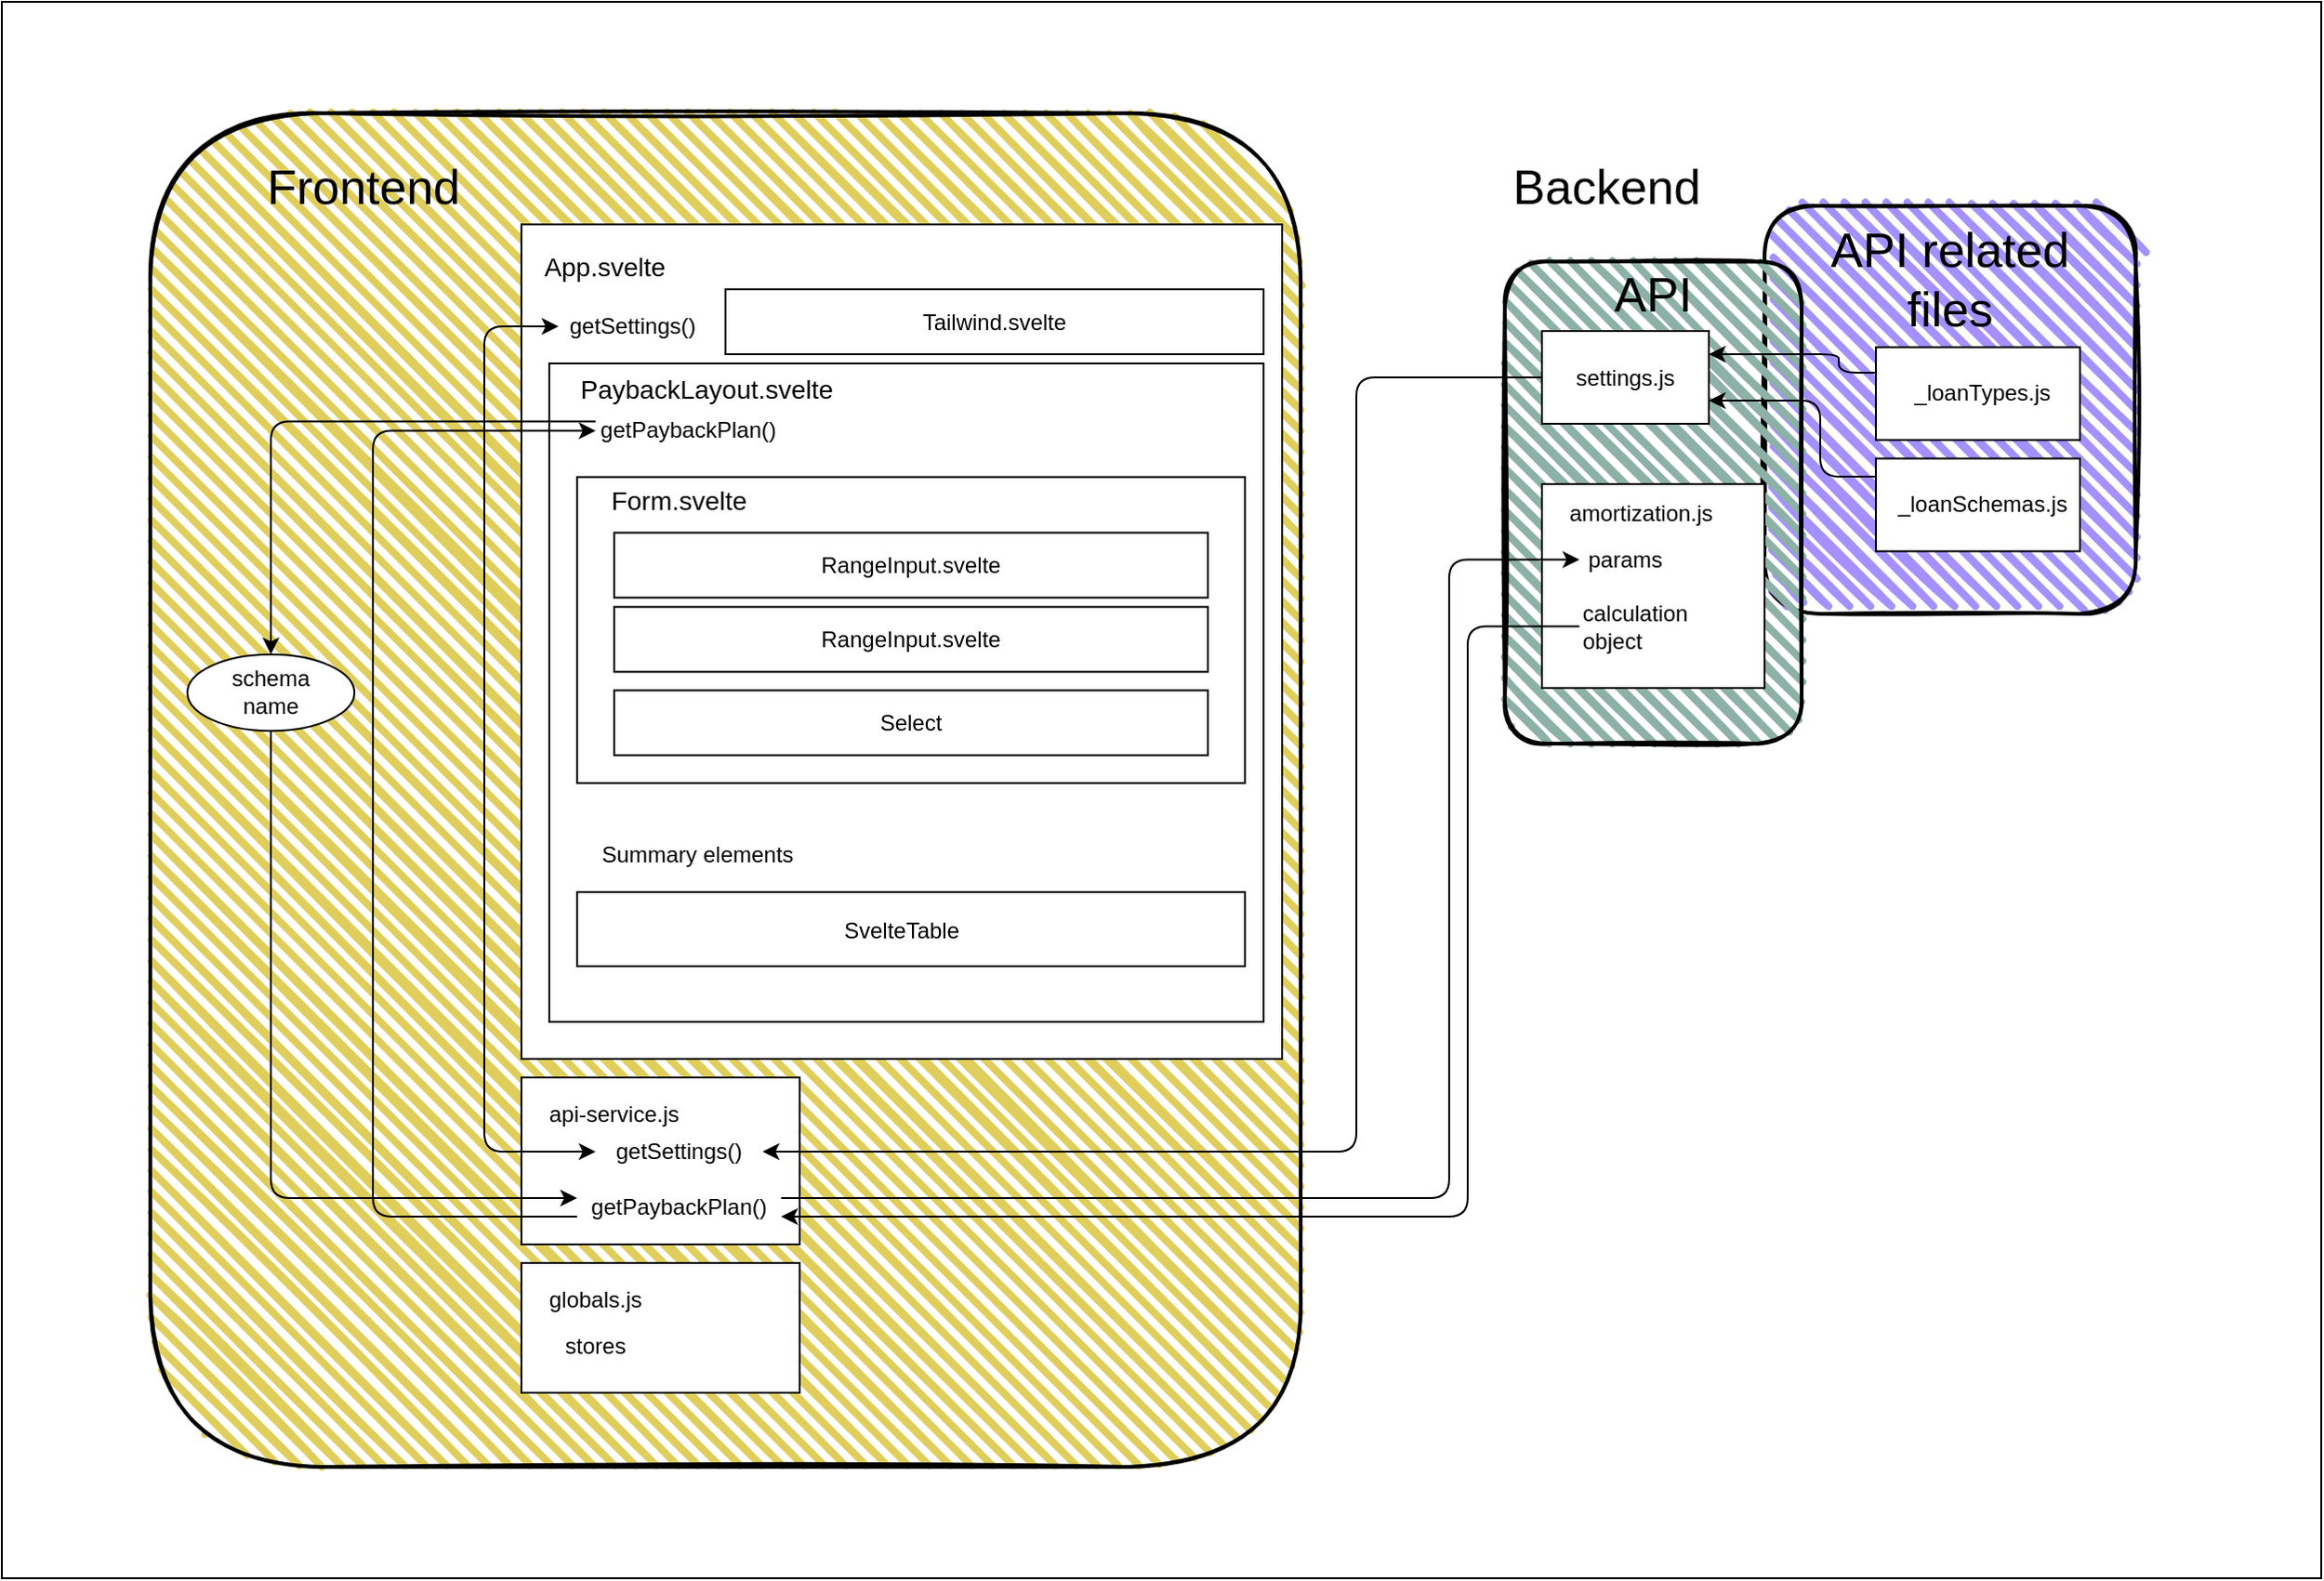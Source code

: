 <mxfile version="13.6.5">
    <diagram id="-3Zza7tlMe01wudWC7e9" name="Page-1">
        <mxGraphModel dx="3100" dy="2580" grid="1" gridSize="10" guides="1" tooltips="1" connect="1" arrows="1" fold="1" page="1" pageScale="1" pageWidth="827" pageHeight="1169" math="0" shadow="0">
            <root>
                <mxCell id="0"/>
                <mxCell id="1" parent="0"/>
                <mxCell id="134" value="" style="rounded=0;whiteSpace=wrap;html=1;fillColor=#FFFFFF;" vertex="1" parent="1">
                    <mxGeometry x="-110" y="-30" width="1250" height="850" as="geometry"/>
                </mxCell>
                <mxCell id="132" value="" style="rounded=1;whiteSpace=wrap;html=1;strokeWidth=2;fillWeight=4;hachureGap=8;hachureAngle=45;sketch=1;fillColor=#E0CE5C;" parent="1" vertex="1">
                    <mxGeometry x="-30" y="30" width="620" height="730" as="geometry"/>
                </mxCell>
                <mxCell id="130" value="" style="rounded=1;whiteSpace=wrap;html=1;strokeWidth=2;fillWeight=4;hachureGap=8;hachureAngle=45;sketch=1;fillColor=#A491FF;" parent="1" vertex="1">
                    <mxGeometry x="840" y="80" width="200" height="220" as="geometry"/>
                </mxCell>
                <mxCell id="128" value="" style="rounded=1;whiteSpace=wrap;html=1;strokeWidth=2;fillWeight=4;hachureGap=8;hachureAngle=45;sketch=1;fillColor=#8DB0A7;" parent="1" vertex="1">
                    <mxGeometry x="700" y="110" width="160" height="260" as="geometry"/>
                </mxCell>
                <mxCell id="69" value="" style="rounded=0;whiteSpace=wrap;html=1;" parent="1" vertex="1">
                    <mxGeometry x="170" y="90" width="410" height="450" as="geometry"/>
                </mxCell>
                <mxCell id="45" value="&lt;font style=&quot;font-size: 26px&quot;&gt;Frontend&lt;/font&gt;" style="text;html=1;strokeColor=none;fillColor=none;align=center;verticalAlign=middle;whiteSpace=wrap;rounded=0;" parent="1" vertex="1">
                    <mxGeometry x="30" y="50" width="110" height="40" as="geometry"/>
                </mxCell>
                <mxCell id="46" value="&lt;font style=&quot;font-size: 26px&quot;&gt;Backend&lt;/font&gt;" style="text;html=1;strokeColor=none;fillColor=none;align=center;verticalAlign=middle;whiteSpace=wrap;rounded=0;" parent="1" vertex="1">
                    <mxGeometry x="660" y="50" width="190" height="40" as="geometry"/>
                </mxCell>
                <mxCell id="22" value="&lt;font style=&quot;font-size: 14px&quot;&gt;App.svelte&lt;/font&gt;" style="text;html=1;strokeColor=none;fillColor=none;align=center;verticalAlign=middle;whiteSpace=wrap;rounded=0;" parent="1" vertex="1">
                    <mxGeometry x="180" y="105" width="70" height="15" as="geometry"/>
                </mxCell>
                <mxCell id="42" style="edgeStyle=orthogonalEdgeStyle;rounded=0;orthogonalLoop=1;jettySize=auto;html=1;exitX=0.5;exitY=1;exitDx=0;exitDy=0;" parent="1" source="22" target="22" edge="1">
                    <mxGeometry relative="1" as="geometry"/>
                </mxCell>
                <mxCell id="71" value="" style="rounded=0;whiteSpace=wrap;html=1;" parent="1" vertex="1">
                    <mxGeometry x="170" y="550" width="150" height="90" as="geometry"/>
                </mxCell>
                <mxCell id="72" value="api-service.js" style="text;html=1;strokeColor=none;fillColor=none;align=center;verticalAlign=middle;whiteSpace=wrap;rounded=0;" parent="1" vertex="1">
                    <mxGeometry x="180" y="560" width="80" height="20" as="geometry"/>
                </mxCell>
                <mxCell id="73" value="getSettings()" style="text;html=1;strokeColor=none;fillColor=none;align=center;verticalAlign=middle;whiteSpace=wrap;rounded=0;" parent="1" vertex="1">
                    <mxGeometry x="210" y="580" width="90" height="20" as="geometry"/>
                </mxCell>
                <mxCell id="75" value="getPaybackPlan()" style="text;html=1;strokeColor=none;fillColor=none;align=center;verticalAlign=middle;whiteSpace=wrap;rounded=0;" parent="1" vertex="1">
                    <mxGeometry x="200" y="610" width="110" height="20" as="geometry"/>
                </mxCell>
                <mxCell id="89" style="edgeStyle=orthogonalEdgeStyle;rounded=1;orthogonalLoop=1;jettySize=auto;html=1;entryX=1;entryY=0.5;entryDx=0;entryDy=0;" parent="1" source="80" target="73" edge="1">
                    <mxGeometry relative="1" as="geometry">
                        <Array as="points">
                            <mxPoint x="620" y="173"/>
                            <mxPoint x="620" y="590"/>
                        </Array>
                    </mxGeometry>
                </mxCell>
                <mxCell id="86" style="edgeStyle=orthogonalEdgeStyle;rounded=1;orthogonalLoop=1;jettySize=auto;html=1;entryX=1;entryY=0.25;entryDx=0;entryDy=0;" parent="1" source="82" target="80" edge="1">
                    <mxGeometry relative="1" as="geometry">
                        <Array as="points">
                            <mxPoint x="880" y="170"/>
                            <mxPoint x="880" y="160"/>
                        </Array>
                    </mxGeometry>
                </mxCell>
                <mxCell id="82" value="" style="rounded=0;whiteSpace=wrap;html=1;" parent="1" vertex="1">
                    <mxGeometry x="900" y="156.25" width="110" height="50" as="geometry"/>
                </mxCell>
                <mxCell id="83" value="_loanTypes.js" style="text;html=1;strokeColor=none;fillColor=none;align=center;verticalAlign=middle;whiteSpace=wrap;rounded=0;" parent="1" vertex="1">
                    <mxGeometry x="915" y="171.25" width="85" height="20" as="geometry"/>
                </mxCell>
                <mxCell id="88" style="edgeStyle=orthogonalEdgeStyle;rounded=1;orthogonalLoop=1;jettySize=auto;html=1;entryX=1;entryY=0.75;entryDx=0;entryDy=0;" parent="1" source="84" target="80" edge="1">
                    <mxGeometry relative="1" as="geometry">
                        <Array as="points">
                            <mxPoint x="870" y="226"/>
                            <mxPoint x="870" y="185"/>
                        </Array>
                    </mxGeometry>
                </mxCell>
                <mxCell id="84" value="" style="rounded=0;whiteSpace=wrap;html=1;" parent="1" vertex="1">
                    <mxGeometry x="900" y="216.25" width="110" height="50" as="geometry"/>
                </mxCell>
                <mxCell id="85" value="_loanSchemas.js" style="text;html=1;strokeColor=none;fillColor=none;align=center;verticalAlign=middle;whiteSpace=wrap;rounded=0;" parent="1" vertex="1">
                    <mxGeometry x="915" y="231.25" width="85" height="20" as="geometry"/>
                </mxCell>
                <mxCell id="70" value="getSettings()" style="text;html=1;strokeColor=none;fillColor=none;align=center;verticalAlign=middle;whiteSpace=wrap;rounded=0;" parent="1" vertex="1">
                    <mxGeometry x="190" y="135" width="80" height="20" as="geometry"/>
                </mxCell>
                <mxCell id="102" value="" style="rounded=0;whiteSpace=wrap;html=1;" parent="1" vertex="1">
                    <mxGeometry x="185" y="165" width="385" height="355" as="geometry"/>
                </mxCell>
                <mxCell id="29" value="&lt;font style=&quot;font-size: 14px&quot;&gt;PaybackLayout.svelte&lt;/font&gt;" style="text;html=1;strokeColor=none;fillColor=none;align=center;verticalAlign=middle;whiteSpace=wrap;rounded=0;" parent="1" vertex="1">
                    <mxGeometry x="200" y="171.25" width="140" height="15" as="geometry"/>
                </mxCell>
                <mxCell id="104" style="edgeStyle=orthogonalEdgeStyle;rounded=1;orthogonalLoop=1;jettySize=auto;html=1;entryX=0.5;entryY=0;entryDx=0;entryDy=0;exitX=0;exitY=0.25;exitDx=0;exitDy=0;" parent="1" source="77" target="103" edge="1">
                    <mxGeometry relative="1" as="geometry"/>
                </mxCell>
                <mxCell id="77" value="getPaybackPlan()" style="text;html=1;strokeColor=none;fillColor=none;align=center;verticalAlign=middle;whiteSpace=wrap;rounded=0;" parent="1" vertex="1">
                    <mxGeometry x="210" y="191.25" width="100" height="20" as="geometry"/>
                </mxCell>
                <mxCell id="68" value="" style="rounded=0;whiteSpace=wrap;html=1;" parent="1" vertex="1">
                    <mxGeometry x="200" y="226.25" width="360" height="165" as="geometry"/>
                </mxCell>
                <mxCell id="92" value="" style="rounded=0;whiteSpace=wrap;html=1;" parent="1" vertex="1">
                    <mxGeometry x="200" y="450" width="360" height="40" as="geometry"/>
                </mxCell>
                <mxCell id="93" value="SvelteTable" style="text;html=1;strokeColor=none;fillColor=none;align=center;verticalAlign=middle;whiteSpace=wrap;rounded=0;" parent="1" vertex="1">
                    <mxGeometry x="310" y="462.5" width="130" height="17.5" as="geometry"/>
                </mxCell>
                <mxCell id="94" value="Summary elements" style="text;html=1;strokeColor=none;fillColor=none;align=center;verticalAlign=middle;whiteSpace=wrap;rounded=0;" parent="1" vertex="1">
                    <mxGeometry x="200" y="421.25" width="130" height="17.5" as="geometry"/>
                </mxCell>
                <mxCell id="37" value="&lt;font style=&quot;font-size: 14px&quot;&gt;Form.svelte&lt;/font&gt;" style="text;html=1;strokeColor=none;fillColor=none;align=center;verticalAlign=middle;whiteSpace=wrap;rounded=0;" parent="1" vertex="1">
                    <mxGeometry x="220" y="231.25" width="70" height="15" as="geometry"/>
                </mxCell>
                <mxCell id="64" value="" style="group" parent="1" vertex="1" connectable="0">
                    <mxGeometry x="220" y="256.25" width="320" height="35" as="geometry"/>
                </mxCell>
                <mxCell id="91" value="" style="group" parent="64" vertex="1" connectable="0">
                    <mxGeometry width="320" height="35" as="geometry"/>
                </mxCell>
                <mxCell id="62" value="" style="rounded=0;whiteSpace=wrap;html=1;" parent="91" vertex="1">
                    <mxGeometry width="320" height="35" as="geometry"/>
                </mxCell>
                <mxCell id="63" value="RangeInput.svelte" style="text;html=1;strokeColor=none;fillColor=none;align=center;verticalAlign=middle;whiteSpace=wrap;rounded=0;" parent="91" vertex="1">
                    <mxGeometry x="95" y="8.75" width="130" height="17.5" as="geometry"/>
                </mxCell>
                <mxCell id="65" value="" style="group" parent="1" vertex="1" connectable="0">
                    <mxGeometry x="220" y="296.25" width="320" height="35" as="geometry"/>
                </mxCell>
                <mxCell id="90" value="" style="group" parent="65" vertex="1" connectable="0">
                    <mxGeometry width="320" height="35" as="geometry"/>
                </mxCell>
                <mxCell id="66" value="" style="rounded=0;whiteSpace=wrap;html=1;" parent="90" vertex="1">
                    <mxGeometry width="320" height="35" as="geometry"/>
                </mxCell>
                <mxCell id="67" value="RangeInput.svelte" style="text;html=1;strokeColor=none;fillColor=none;align=center;verticalAlign=middle;whiteSpace=wrap;rounded=0;" parent="90" vertex="1">
                    <mxGeometry x="95" y="8.75" width="130" height="17.5" as="geometry"/>
                </mxCell>
                <mxCell id="97" value="" style="group" parent="1" vertex="1" connectable="0">
                    <mxGeometry x="220" y="341.25" width="320" height="35" as="geometry"/>
                </mxCell>
                <mxCell id="98" value="" style="rounded=0;whiteSpace=wrap;html=1;" parent="97" vertex="1">
                    <mxGeometry width="320" height="35" as="geometry"/>
                </mxCell>
                <mxCell id="99" value="Select" style="text;html=1;strokeColor=none;fillColor=none;align=center;verticalAlign=middle;whiteSpace=wrap;rounded=0;" parent="97" vertex="1">
                    <mxGeometry x="95" y="8.75" width="130" height="17.5" as="geometry"/>
                </mxCell>
                <mxCell id="105" style="edgeStyle=orthogonalEdgeStyle;rounded=1;orthogonalLoop=1;jettySize=auto;html=1;entryX=0;entryY=0.25;entryDx=0;entryDy=0;" parent="1" source="103" target="75" edge="1">
                    <mxGeometry relative="1" as="geometry">
                        <Array as="points">
                            <mxPoint x="35" y="615"/>
                        </Array>
                    </mxGeometry>
                </mxCell>
                <mxCell id="103" value="schema&lt;br&gt;name" style="ellipse;whiteSpace=wrap;html=1;" parent="1" vertex="1">
                    <mxGeometry x="-10" y="321.87" width="90" height="41.25" as="geometry"/>
                </mxCell>
                <mxCell id="106" value="" style="group" parent="1" vertex="1" connectable="0">
                    <mxGeometry x="720" y="147.5" width="205" height="190" as="geometry"/>
                </mxCell>
                <mxCell id="80" value="" style="rounded=0;whiteSpace=wrap;html=1;" parent="106" vertex="1">
                    <mxGeometry width="90" height="50" as="geometry"/>
                </mxCell>
                <mxCell id="81" value="settings.js" style="text;html=1;strokeColor=none;fillColor=none;align=center;verticalAlign=middle;whiteSpace=wrap;rounded=0;" parent="106" vertex="1">
                    <mxGeometry x="15" y="15" width="60" height="20" as="geometry"/>
                </mxCell>
                <mxCell id="107" value="" style="group" parent="1" vertex="1" connectable="0">
                    <mxGeometry x="720" y="230" width="120" height="110" as="geometry"/>
                </mxCell>
                <mxCell id="108" value="" style="rounded=0;whiteSpace=wrap;html=1;" parent="107" vertex="1">
                    <mxGeometry width="120" height="110" as="geometry"/>
                </mxCell>
                <mxCell id="109" value="amortization.js" style="text;html=1;strokeColor=none;fillColor=none;align=center;verticalAlign=middle;whiteSpace=wrap;rounded=0;" parent="107" vertex="1">
                    <mxGeometry x="29.997" y="7.857" width="46.957" height="15.714" as="geometry"/>
                </mxCell>
                <mxCell id="112" value="params" style="text;html=1;strokeColor=none;fillColor=none;align=center;verticalAlign=middle;whiteSpace=wrap;rounded=0;" parent="107" vertex="1">
                    <mxGeometry x="20.22" y="28.75" width="50.01" height="24.07" as="geometry"/>
                </mxCell>
                <mxCell id="113" value="calculation object" style="text;html=1;strokeColor=none;fillColor=none;align=left;verticalAlign=middle;whiteSpace=wrap;rounded=0;" parent="107" vertex="1">
                    <mxGeometry x="20.22" y="60" width="79.57" height="33.57" as="geometry"/>
                </mxCell>
                <mxCell id="114" style="edgeStyle=orthogonalEdgeStyle;rounded=1;orthogonalLoop=1;jettySize=auto;html=1;entryX=0;entryY=0.5;entryDx=0;entryDy=0;exitX=1;exitY=0.25;exitDx=0;exitDy=0;" parent="1" source="75" target="112" edge="1">
                    <mxGeometry relative="1" as="geometry">
                        <Array as="points">
                            <mxPoint x="670" y="615"/>
                            <mxPoint x="670" y="271"/>
                        </Array>
                    </mxGeometry>
                </mxCell>
                <mxCell id="116" style="edgeStyle=orthogonalEdgeStyle;rounded=1;orthogonalLoop=1;jettySize=auto;html=1;entryX=1;entryY=0.75;entryDx=0;entryDy=0;exitX=0;exitY=0.5;exitDx=0;exitDy=0;" parent="1" source="113" target="75" edge="1">
                    <mxGeometry relative="1" as="geometry">
                        <Array as="points">
                            <mxPoint x="680" y="307"/>
                            <mxPoint x="680" y="625"/>
                        </Array>
                    </mxGeometry>
                </mxCell>
                <mxCell id="117" style="edgeStyle=orthogonalEdgeStyle;rounded=1;orthogonalLoop=1;jettySize=auto;html=1;entryX=0;entryY=0.5;entryDx=0;entryDy=0;exitX=0;exitY=0.75;exitDx=0;exitDy=0;" parent="1" source="75" target="77" edge="1">
                    <mxGeometry relative="1" as="geometry">
                        <Array as="points">
                            <mxPoint x="90" y="625"/>
                            <mxPoint x="90" y="201"/>
                        </Array>
                    </mxGeometry>
                </mxCell>
                <mxCell id="118" value="" style="rounded=0;whiteSpace=wrap;html=1;" parent="1" vertex="1">
                    <mxGeometry x="170" y="650" width="150" height="70" as="geometry"/>
                </mxCell>
                <mxCell id="119" value="globals.js" style="text;html=1;strokeColor=none;fillColor=none;align=center;verticalAlign=middle;whiteSpace=wrap;rounded=0;" parent="1" vertex="1">
                    <mxGeometry x="180" y="660" width="60" height="20" as="geometry"/>
                </mxCell>
                <mxCell id="120" value="stores" style="text;html=1;strokeColor=none;fillColor=none;align=center;verticalAlign=middle;whiteSpace=wrap;rounded=0;" parent="1" vertex="1">
                    <mxGeometry x="190" y="685" width="40" height="20" as="geometry"/>
                </mxCell>
                <mxCell id="121" value="" style="group" parent="1" vertex="1" connectable="0">
                    <mxGeometry x="280" y="125" width="290" height="35" as="geometry"/>
                </mxCell>
                <mxCell id="122" value="" style="group" parent="121" vertex="1" connectable="0">
                    <mxGeometry width="290" height="35" as="geometry"/>
                </mxCell>
                <mxCell id="123" value="" style="rounded=0;whiteSpace=wrap;html=1;" parent="122" vertex="1">
                    <mxGeometry width="290" height="35" as="geometry"/>
                </mxCell>
                <mxCell id="124" value="Tailwind.svelte" style="text;html=1;strokeColor=none;fillColor=none;align=center;verticalAlign=middle;whiteSpace=wrap;rounded=0;" parent="122" vertex="1">
                    <mxGeometry x="86.094" y="8.75" width="117.812" height="17.5" as="geometry"/>
                </mxCell>
                <mxCell id="129" value="&lt;font style=&quot;font-size: 26px&quot;&gt;API&lt;/font&gt;" style="text;html=1;strokeColor=none;fillColor=none;align=center;verticalAlign=middle;whiteSpace=wrap;rounded=0;" parent="1" vertex="1">
                    <mxGeometry x="700" y="107.5" width="160" height="40" as="geometry"/>
                </mxCell>
                <mxCell id="131" value="&lt;font style=&quot;font-size: 26px&quot;&gt;API related files&lt;/font&gt;" style="text;html=1;strokeColor=none;fillColor=none;align=center;verticalAlign=middle;whiteSpace=wrap;rounded=0;" parent="1" vertex="1">
                    <mxGeometry x="860" y="100" width="160" height="40" as="geometry"/>
                </mxCell>
                <mxCell id="133" value="" style="endArrow=classic;startArrow=classic;html=1;exitX=0;exitY=0.5;exitDx=0;exitDy=0;entryX=0;entryY=0.5;entryDx=0;entryDy=0;" parent="1" source="73" target="70" edge="1">
                    <mxGeometry width="50" height="50" relative="1" as="geometry">
                        <mxPoint x="720" y="490" as="sourcePoint"/>
                        <mxPoint x="770" y="440" as="targetPoint"/>
                        <Array as="points">
                            <mxPoint x="150" y="590"/>
                            <mxPoint x="150" y="145"/>
                        </Array>
                    </mxGeometry>
                </mxCell>
            </root>
        </mxGraphModel>
    </diagram>
</mxfile>